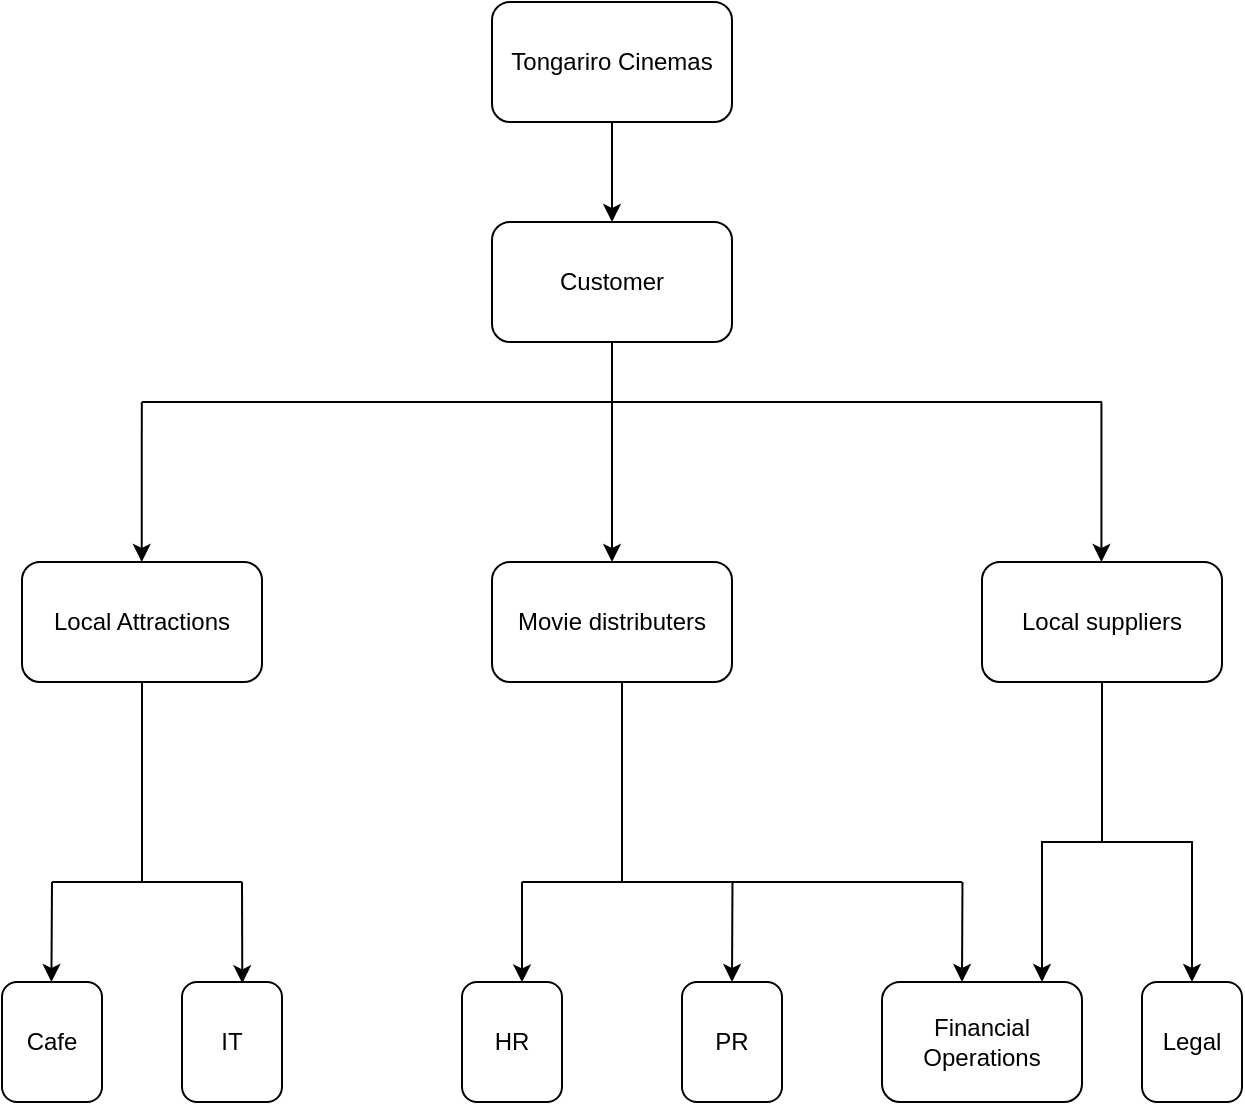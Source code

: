 <mxfile version="24.0.7" type="github">
  <diagram id="R2lEEEUBdFMjLlhIrx00" name="Page-1">
    <mxGraphModel dx="1402" dy="771" grid="1" gridSize="10" guides="1" tooltips="1" connect="1" arrows="1" fold="1" page="1" pageScale="1" pageWidth="850" pageHeight="1100" math="0" shadow="0" extFonts="Permanent Marker^https://fonts.googleapis.com/css?family=Permanent+Marker">
      <root>
        <mxCell id="0" />
        <mxCell id="1" parent="0" />
        <mxCell id="APax-i7QGuhxuxbX6P3B-1" value="Tongariro Cinemas" style="rounded=1;whiteSpace=wrap;html=1;" vertex="1" parent="1">
          <mxGeometry x="365" y="240" width="120" height="60" as="geometry" />
        </mxCell>
        <mxCell id="APax-i7QGuhxuxbX6P3B-2" value="Customer" style="rounded=1;whiteSpace=wrap;html=1;" vertex="1" parent="1">
          <mxGeometry x="365" y="350" width="120" height="60" as="geometry" />
        </mxCell>
        <mxCell id="APax-i7QGuhxuxbX6P3B-3" value="Local Attractions" style="rounded=1;whiteSpace=wrap;html=1;" vertex="1" parent="1">
          <mxGeometry x="130" y="520" width="120" height="60" as="geometry" />
        </mxCell>
        <mxCell id="APax-i7QGuhxuxbX6P3B-4" value="Movie distributers" style="rounded=1;whiteSpace=wrap;html=1;" vertex="1" parent="1">
          <mxGeometry x="365" y="520" width="120" height="60" as="geometry" />
        </mxCell>
        <mxCell id="APax-i7QGuhxuxbX6P3B-5" value="Local suppliers" style="rounded=1;whiteSpace=wrap;html=1;" vertex="1" parent="1">
          <mxGeometry x="610" y="520" width="120" height="60" as="geometry" />
        </mxCell>
        <mxCell id="APax-i7QGuhxuxbX6P3B-6" value="Cafe" style="rounded=1;whiteSpace=wrap;html=1;" vertex="1" parent="1">
          <mxGeometry x="120" y="730" width="50" height="60" as="geometry" />
        </mxCell>
        <mxCell id="APax-i7QGuhxuxbX6P3B-7" value="IT" style="rounded=1;whiteSpace=wrap;html=1;" vertex="1" parent="1">
          <mxGeometry x="210" y="730" width="50" height="60" as="geometry" />
        </mxCell>
        <mxCell id="APax-i7QGuhxuxbX6P3B-8" value="HR&lt;span style=&quot;color: rgba(0, 0, 0, 0); font-family: monospace; font-size: 0px; text-align: start; text-wrap: nowrap;&quot;&gt;%3CmxGraphModel%3E%3Croot%3E%3CmxCell%20id%3D%220%22%2F%3E%3CmxCell%20id%3D%221%22%20parent%3D%220%22%2F%3E%3CmxCell%20id%3D%222%22%20value%3D%22IT%22%20style%3D%22rounded%3D1%3BwhiteSpace%3Dwrap%3Bhtml%3D1%3B%22%20vertex%3D%221%22%20parent%3D%221%22%3E%3CmxGeometry%20x%3D%22200%22%20y%3D%22680%22%20width%3D%2250%22%20height%3D%2260%22%20as%3D%22geometry%22%2F%3E%3C%2FmxCell%3E%3C%2Froot%3E%3C%2FmxGraphModel%3E&lt;/span&gt;" style="rounded=1;whiteSpace=wrap;html=1;" vertex="1" parent="1">
          <mxGeometry x="350" y="730" width="50" height="60" as="geometry" />
        </mxCell>
        <mxCell id="APax-i7QGuhxuxbX6P3B-9" value="PR" style="rounded=1;whiteSpace=wrap;html=1;" vertex="1" parent="1">
          <mxGeometry x="460" y="730" width="50" height="60" as="geometry" />
        </mxCell>
        <mxCell id="APax-i7QGuhxuxbX6P3B-10" value="Financial Operations" style="rounded=1;whiteSpace=wrap;html=1;" vertex="1" parent="1">
          <mxGeometry x="560" y="730" width="100" height="60" as="geometry" />
        </mxCell>
        <mxCell id="APax-i7QGuhxuxbX6P3B-11" value="" style="endArrow=classic;html=1;rounded=0;exitX=0.5;exitY=1;exitDx=0;exitDy=0;entryX=0.5;entryY=0;entryDx=0;entryDy=0;" edge="1" parent="1" source="APax-i7QGuhxuxbX6P3B-1" target="APax-i7QGuhxuxbX6P3B-2">
          <mxGeometry width="50" height="50" relative="1" as="geometry">
            <mxPoint x="400" y="600" as="sourcePoint" />
            <mxPoint x="450" y="550" as="targetPoint" />
          </mxGeometry>
        </mxCell>
        <mxCell id="APax-i7QGuhxuxbX6P3B-12" value="" style="endArrow=none;html=1;rounded=0;entryX=0.5;entryY=1;entryDx=0;entryDy=0;" edge="1" parent="1" target="APax-i7QGuhxuxbX6P3B-2">
          <mxGeometry width="50" height="50" relative="1" as="geometry">
            <mxPoint x="425" y="440" as="sourcePoint" />
            <mxPoint x="440" y="420" as="targetPoint" />
          </mxGeometry>
        </mxCell>
        <mxCell id="APax-i7QGuhxuxbX6P3B-13" value="" style="endArrow=none;html=1;rounded=0;" edge="1" parent="1">
          <mxGeometry width="50" height="50" relative="1" as="geometry">
            <mxPoint x="190" y="440" as="sourcePoint" />
            <mxPoint x="670" y="440" as="targetPoint" />
          </mxGeometry>
        </mxCell>
        <mxCell id="APax-i7QGuhxuxbX6P3B-14" value="" style="endArrow=classic;html=1;rounded=0;entryX=0.583;entryY=0;entryDx=0;entryDy=0;entryPerimeter=0;" edge="1" parent="1">
          <mxGeometry width="50" height="50" relative="1" as="geometry">
            <mxPoint x="189.9" y="440" as="sourcePoint" />
            <mxPoint x="189.86" y="520" as="targetPoint" />
          </mxGeometry>
        </mxCell>
        <mxCell id="APax-i7QGuhxuxbX6P3B-15" value="" style="endArrow=classic;html=1;rounded=0;entryX=0.583;entryY=0;entryDx=0;entryDy=0;entryPerimeter=0;" edge="1" parent="1">
          <mxGeometry width="50" height="50" relative="1" as="geometry">
            <mxPoint x="425" y="440" as="sourcePoint" />
            <mxPoint x="425" y="520" as="targetPoint" />
          </mxGeometry>
        </mxCell>
        <mxCell id="APax-i7QGuhxuxbX6P3B-16" value="" style="endArrow=classic;html=1;rounded=0;entryX=0.583;entryY=0;entryDx=0;entryDy=0;entryPerimeter=0;" edge="1" parent="1">
          <mxGeometry width="50" height="50" relative="1" as="geometry">
            <mxPoint x="669.71" y="440" as="sourcePoint" />
            <mxPoint x="669.71" y="520" as="targetPoint" />
          </mxGeometry>
        </mxCell>
        <mxCell id="APax-i7QGuhxuxbX6P3B-18" value="" style="endArrow=none;html=1;rounded=0;" edge="1" parent="1">
          <mxGeometry width="50" height="50" relative="1" as="geometry">
            <mxPoint x="145" y="680" as="sourcePoint" />
            <mxPoint x="240" y="680" as="targetPoint" />
          </mxGeometry>
        </mxCell>
        <mxCell id="APax-i7QGuhxuxbX6P3B-19" value="" style="endArrow=classic;html=1;rounded=0;entryX=0.583;entryY=0;entryDx=0;entryDy=0;entryPerimeter=0;" edge="1" parent="1">
          <mxGeometry width="50" height="50" relative="1" as="geometry">
            <mxPoint x="145" y="680" as="sourcePoint" />
            <mxPoint x="144.71" y="730" as="targetPoint" />
          </mxGeometry>
        </mxCell>
        <mxCell id="APax-i7QGuhxuxbX6P3B-20" value="" style="endArrow=classic;html=1;rounded=0;entryX=0.603;entryY=0.011;entryDx=0;entryDy=0;entryPerimeter=0;" edge="1" parent="1" target="APax-i7QGuhxuxbX6P3B-7">
          <mxGeometry width="50" height="50" relative="1" as="geometry">
            <mxPoint x="240" y="680" as="sourcePoint" />
            <mxPoint x="244.85" y="730" as="targetPoint" />
          </mxGeometry>
        </mxCell>
        <mxCell id="APax-i7QGuhxuxbX6P3B-21" value="" style="endArrow=classic;html=1;rounded=0;entryX=0.6;entryY=0.003;entryDx=0;entryDy=0;entryPerimeter=0;" edge="1" parent="1" target="APax-i7QGuhxuxbX6P3B-8">
          <mxGeometry width="50" height="50" relative="1" as="geometry">
            <mxPoint x="380" y="680" as="sourcePoint" />
            <mxPoint x="384.76" y="730" as="targetPoint" />
          </mxGeometry>
        </mxCell>
        <mxCell id="APax-i7QGuhxuxbX6P3B-23" value="" style="endArrow=classic;html=1;rounded=0;entryX=0.583;entryY=0;entryDx=0;entryDy=0;entryPerimeter=0;" edge="1" parent="1">
          <mxGeometry width="50" height="50" relative="1" as="geometry">
            <mxPoint x="485.24" y="680" as="sourcePoint" />
            <mxPoint x="485" y="730" as="targetPoint" />
          </mxGeometry>
        </mxCell>
        <mxCell id="APax-i7QGuhxuxbX6P3B-24" value="" style="endArrow=classic;html=1;rounded=0;entryX=0.583;entryY=0;entryDx=0;entryDy=0;entryPerimeter=0;" edge="1" parent="1">
          <mxGeometry width="50" height="50" relative="1" as="geometry">
            <mxPoint x="600.24" y="680" as="sourcePoint" />
            <mxPoint x="600" y="730" as="targetPoint" />
          </mxGeometry>
        </mxCell>
        <mxCell id="APax-i7QGuhxuxbX6P3B-25" value="" style="endArrow=none;html=1;rounded=0;" edge="1" parent="1">
          <mxGeometry width="50" height="50" relative="1" as="geometry">
            <mxPoint x="380" y="680" as="sourcePoint" />
            <mxPoint x="600" y="680" as="targetPoint" />
          </mxGeometry>
        </mxCell>
        <mxCell id="APax-i7QGuhxuxbX6P3B-26" value="" style="endArrow=none;html=1;rounded=0;entryX=0.5;entryY=1;entryDx=0;entryDy=0;" edge="1" parent="1" target="APax-i7QGuhxuxbX6P3B-3">
          <mxGeometry width="50" height="50" relative="1" as="geometry">
            <mxPoint x="190" y="680" as="sourcePoint" />
            <mxPoint x="250" y="620" as="targetPoint" />
          </mxGeometry>
        </mxCell>
        <mxCell id="APax-i7QGuhxuxbX6P3B-27" value="" style="endArrow=none;html=1;rounded=0;entryX=0.5;entryY=1;entryDx=0;entryDy=0;" edge="1" parent="1">
          <mxGeometry width="50" height="50" relative="1" as="geometry">
            <mxPoint x="430" y="680" as="sourcePoint" />
            <mxPoint x="430" y="580" as="targetPoint" />
          </mxGeometry>
        </mxCell>
        <mxCell id="APax-i7QGuhxuxbX6P3B-28" value="" style="endArrow=classic;html=1;rounded=0;entryX=0.583;entryY=0;entryDx=0;entryDy=0;entryPerimeter=0;exitX=0.5;exitY=1;exitDx=0;exitDy=0;" edge="1" parent="1" source="APax-i7QGuhxuxbX6P3B-5">
          <mxGeometry width="50" height="50" relative="1" as="geometry">
            <mxPoint x="640.24" y="680" as="sourcePoint" />
            <mxPoint x="640" y="730" as="targetPoint" />
            <Array as="points">
              <mxPoint x="670" y="660" />
              <mxPoint x="640" y="660" />
            </Array>
          </mxGeometry>
        </mxCell>
        <mxCell id="APax-i7QGuhxuxbX6P3B-29" value="Legal" style="rounded=1;whiteSpace=wrap;html=1;" vertex="1" parent="1">
          <mxGeometry x="690" y="730" width="50" height="60" as="geometry" />
        </mxCell>
        <mxCell id="APax-i7QGuhxuxbX6P3B-30" value="" style="endArrow=classic;html=1;rounded=0;entryX=0.5;entryY=0;entryDx=0;entryDy=0;" edge="1" parent="1" target="APax-i7QGuhxuxbX6P3B-29">
          <mxGeometry width="50" height="50" relative="1" as="geometry">
            <mxPoint x="670" y="660" as="sourcePoint" />
            <mxPoint x="710" y="730" as="targetPoint" />
            <Array as="points">
              <mxPoint x="715" y="660" />
            </Array>
          </mxGeometry>
        </mxCell>
      </root>
    </mxGraphModel>
  </diagram>
</mxfile>

